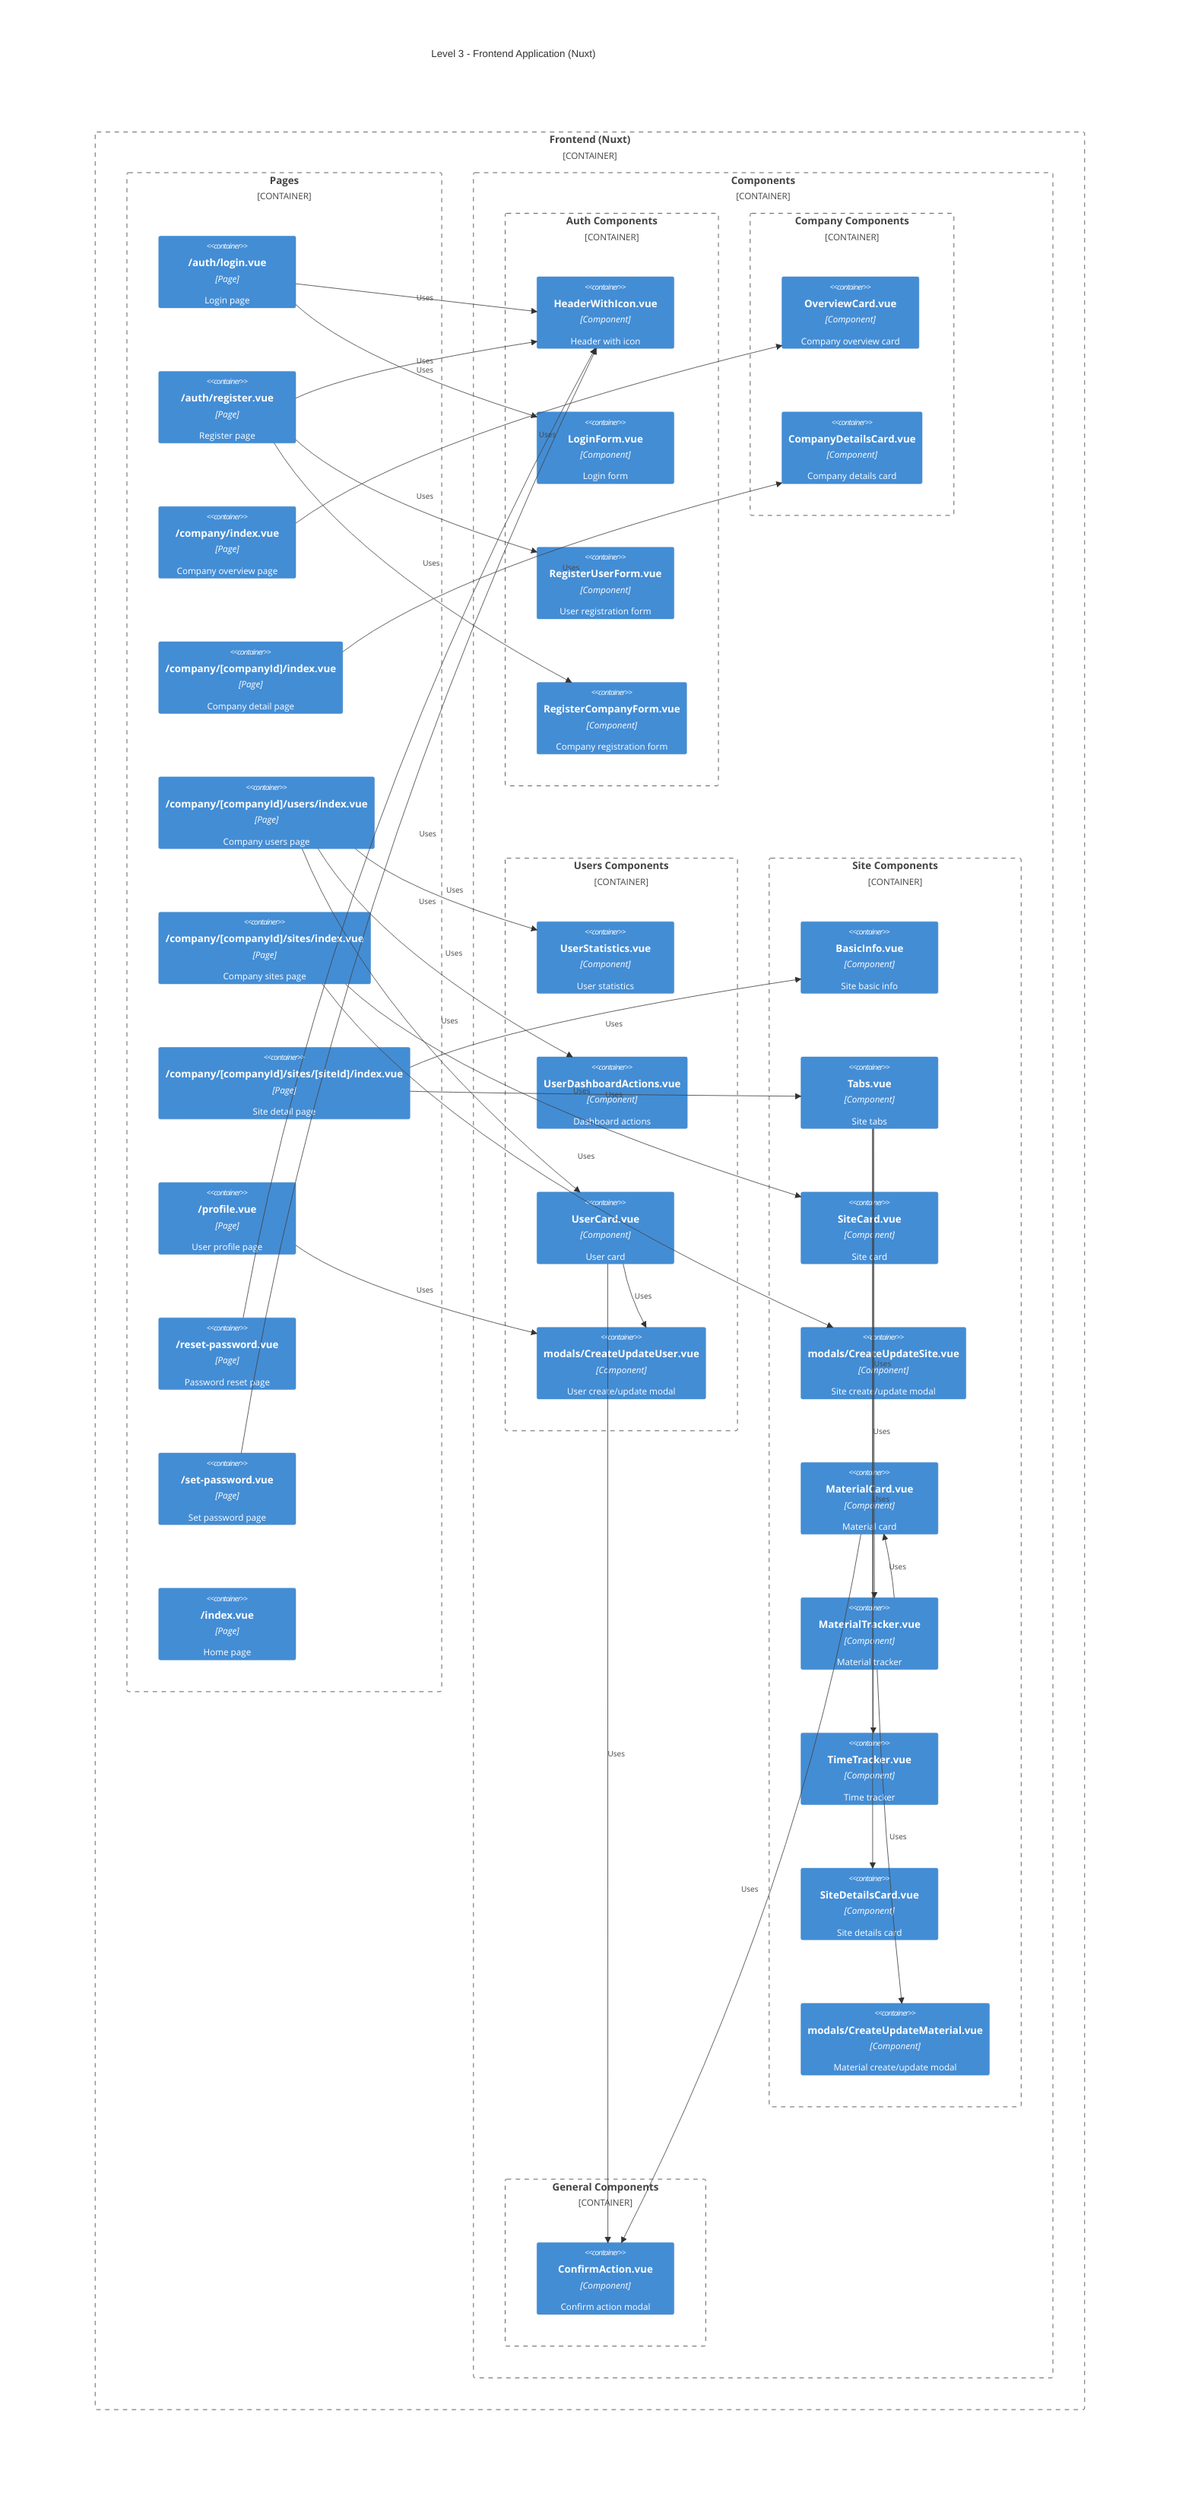 C4Container
title Level 3 - Frontend Application (Nuxt)



Container_Boundary(frontend, "Frontend (Nuxt)") {

  Container_Boundary(pages, "Pages") {
    Container(pageLogin, "/auth/login.vue", "Page", "Login page")
    Container(pageRegister, "/auth/register.vue", "Page", "Register page")
    Container(pageCompany, "/company/index.vue", "Page", "Company overview page")
    Container(pageCompanyId, "/company/[companyId]/index.vue", "Page", "Company detail page")
    Container(pageCompanyUsers, "/company/[companyId]/users/index.vue", "Page", "Company users page")
    Container(pageCompanySites, "/company/[companyId]/sites/index.vue", "Page", "Company sites page")
    Container(pageSiteId, "/company/[companyId]/sites/[siteId]/index.vue", "Page", "Site detail page")
    Container(pageProfile, "/profile.vue", "Page", "User profile page")
    Container(pageReset, "/reset-password.vue", "Page", "Password reset page")
    Container(pageSet, "/set-password.vue", "Page", "Set password page")
    Container(pageIndex, "/index.vue", "Page", "Home page")
  }

  Container_Boundary(components, "Components") {

    Container_Boundary(auth, "Auth Components") {
      Container(headerWithIcon, "HeaderWithIcon.vue", "Component", "Header with icon")
      Container(loginForm, "LoginForm.vue", "Component", "Login form")
      Container(registerUserForm, "RegisterUserForm.vue", "Component", "User registration form")
      Container(registerCompanyForm, "RegisterCompanyForm.vue", "Component", "Company registration form")
    }

    Container_Boundary(company, "Company Components") {
      Container(overviewCard, "OverviewCard.vue", "Component", "Company overview card")
      Container(companyDetailsCard, "CompanyDetailsCard.vue", "Component", "Company details card")
    }

    Container_Boundary(users, "Users Components") {
      Container(userStatistics, "UserStatistics.vue", "Component", "User statistics")
      Container(userDashboardActions, "UserDashboardActions.vue", "Component", "Dashboard actions")
      Container(userCard, "UserCard.vue", "Component", "User card")
      Container(createUpdateUserModal, "modals/CreateUpdateUser.vue", "Component", "User create/update modal")
    }

    Container_Boundary(site, "Site Components") {
      Container(basicInfo, "BasicInfo.vue", "Component", "Site basic info")
      Container(tabs, "Tabs.vue", "Component", "Site tabs")
      Container(siteCard, "SiteCard.vue", "Component", "Site card")
      Container(createUpdateSiteModal, "modals/CreateUpdateSite.vue", "Component", "Site create/update modal")
      Container(materialCard, "MaterialCard.vue", "Component", "Material card")
      Container(materialTracker, "MaterialTracker.vue", "Component", "Material tracker")
      Container(timeTracker, "TimeTracker.vue", "Component", "Time tracker")
      Container(siteDetailsCard, "SiteDetailsCard.vue", "Component", "Site details card")
      Container(createUpdateMaterialModal, "modals/CreateUpdateMaterial.vue", "Component", "Material create/update modal")
    }

    Container_Boundary(general, "General Components") {
      Container(confirmAction, "ConfirmAction.vue", "Component", "Confirm action modal")
    }

  }
}

Rel(pageLogin, headerWithIcon, "Uses")
Rel(pageLogin, loginForm, "Uses")
Rel(pageRegister, headerWithIcon, "Uses")
Rel(pageRegister, registerUserForm, "Uses")
Rel(pageRegister, registerCompanyForm, "Uses")
Rel(pageCompany, overviewCard, "Uses")
Rel(pageCompanyId, companyDetailsCard, "Uses")
Rel(pageCompanyUsers, userStatistics, "Uses")
Rel(pageCompanyUsers, userDashboardActions, "Uses")
Rel(pageCompanyUsers, userCard, "Uses")
Rel(pageCompanySites, siteCard, "Uses")
Rel(pageCompanySites, createUpdateSiteModal, "Uses")
Rel(userCard, createUpdateUserModal, "Uses")
Rel(pageSiteId, basicInfo, "Uses")
Rel(pageSiteId, tabs, "Uses")
Rel(pageProfile, createUpdateUserModal, "Uses")
Rel(pageReset, headerWithIcon, "Uses")
Rel(pageSet, headerWithIcon, "Uses")

Rel(tabs, timeTracker, "Uses")
Rel(tabs, materialTracker, "Uses")
Rel(tabs, siteDetailsCard, "Uses")
Rel(materialTracker, materialCard, "Uses")
Rel(materialTracker, createUpdateMaterialModal, "Uses")
Rel(materialCard, confirmAction, "Uses")
Rel(userCard, confirmAction, "Uses")